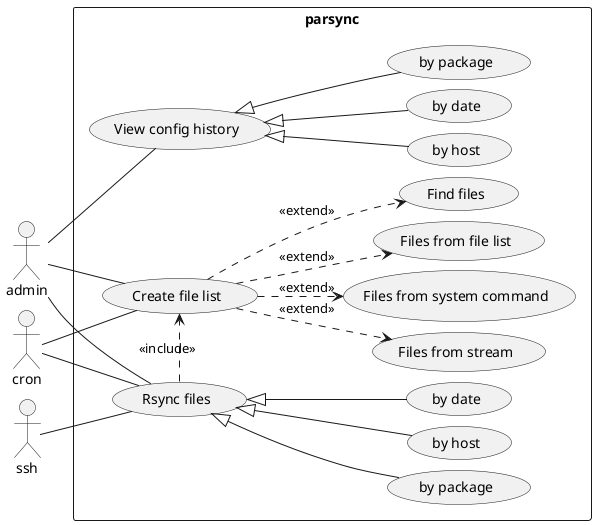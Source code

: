 @startuml
  skinparam nodesep 10
	skinparam ranksep 10
	left to right direction

	:admin: as a1
	:cron: as a2
	:ssh: as a3

	rectangle parsync {
						( View config history ) as uc1
						( by package ) as uc1.1
						( by host ) as uc1.2
						( by date ) as uc1.3
						uc1 <|-- uc1.1
						uc1 <|-- uc1.2
						uc1 <|-- uc1.3

						( Create file list ) as uc2
						( Find files ) as uc2.1
						( Files from stream ) as uc2.2
						( Files from system command ) as uc2.3
						( Files from file list ) as uc2.4
						uc2 ..> uc2.1 : <<extend>>
						uc2 ..> uc2.2 : <<extend>>
						uc2 ..> uc2.3 : <<extend>>
						uc2 ..> uc2.4 : <<extend>>

						( Rsync files ) as uc3
						( by package ) as uc3.1
						( by host ) as uc3.2
						( by date ) as uc3.3
						uc3 <|-- uc3.1
						uc3 <|-- uc3.2
						uc3 <|-- uc3.3

						uc3 .> uc2 : <<include>>
						}

	a1 -- uc1
	a1 -- uc2
	a1 -- uc3

	a2 -- uc2
	a2 -- uc3

	a3 -- uc3

@enduml
